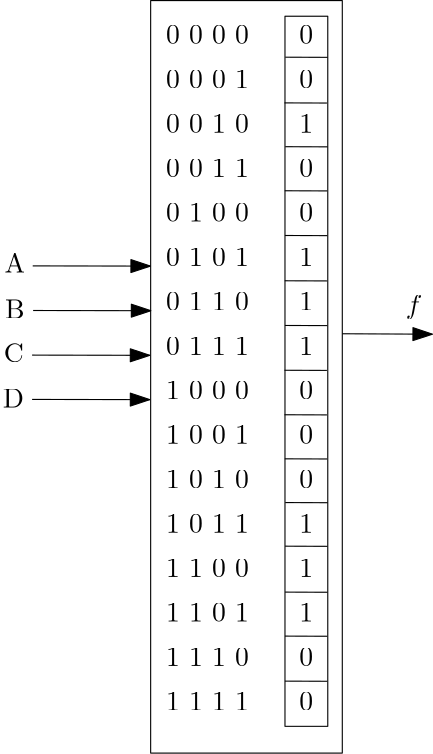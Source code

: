<?xml version="1.0"?>
<!DOCTYPE ipe SYSTEM "ipe.dtd">
<ipe version="70218" creator="Ipe 7.2.28">
<info created="D:20241025205302" modified="D:20241025212500"/>
<ipestyle name="basic">
<symbol name="arrow/arc(spx)">
<path stroke="sym-stroke" fill="sym-stroke" pen="sym-pen">
0 0 m
-1 0.333 l
-1 -0.333 l
h
</path>
</symbol>
<symbol name="arrow/farc(spx)">
<path stroke="sym-stroke" fill="white" pen="sym-pen">
0 0 m
-1 0.333 l
-1 -0.333 l
h
</path>
</symbol>
<symbol name="arrow/ptarc(spx)">
<path stroke="sym-stroke" fill="sym-stroke" pen="sym-pen">
0 0 m
-1 0.333 l
-0.8 0 l
-1 -0.333 l
h
</path>
</symbol>
<symbol name="arrow/fptarc(spx)">
<path stroke="sym-stroke" fill="white" pen="sym-pen">
0 0 m
-1 0.333 l
-0.8 0 l
-1 -0.333 l
h
</path>
</symbol>
<symbol name="mark/circle(sx)" transformations="translations">
<path fill="sym-stroke">
0.6 0 0 0.6 0 0 e
0.4 0 0 0.4 0 0 e
</path>
</symbol>
<symbol name="mark/disk(sx)" transformations="translations">
<path fill="sym-stroke">
0.6 0 0 0.6 0 0 e
</path>
</symbol>
<symbol name="mark/fdisk(sfx)" transformations="translations">
<group>
<path fill="sym-fill">
0.5 0 0 0.5 0 0 e
</path>
<path fill="sym-stroke" fillrule="eofill">
0.6 0 0 0.6 0 0 e
0.4 0 0 0.4 0 0 e
</path>
</group>
</symbol>
<symbol name="mark/box(sx)" transformations="translations">
<path fill="sym-stroke" fillrule="eofill">
-0.6 -0.6 m
0.6 -0.6 l
0.6 0.6 l
-0.6 0.6 l
h
-0.4 -0.4 m
0.4 -0.4 l
0.4 0.4 l
-0.4 0.4 l
h
</path>
</symbol>
<symbol name="mark/square(sx)" transformations="translations">
<path fill="sym-stroke">
-0.6 -0.6 m
0.6 -0.6 l
0.6 0.6 l
-0.6 0.6 l
h
</path>
</symbol>
<symbol name="mark/fsquare(sfx)" transformations="translations">
<group>
<path fill="sym-fill">
-0.5 -0.5 m
0.5 -0.5 l
0.5 0.5 l
-0.5 0.5 l
h
</path>
<path fill="sym-stroke" fillrule="eofill">
-0.6 -0.6 m
0.6 -0.6 l
0.6 0.6 l
-0.6 0.6 l
h
-0.4 -0.4 m
0.4 -0.4 l
0.4 0.4 l
-0.4 0.4 l
h
</path>
</group>
</symbol>
<symbol name="mark/cross(sx)" transformations="translations">
<group>
<path fill="sym-stroke">
-0.43 -0.57 m
0.57 0.43 l
0.43 0.57 l
-0.57 -0.43 l
h
</path>
<path fill="sym-stroke">
-0.43 0.57 m
0.57 -0.43 l
0.43 -0.57 l
-0.57 0.43 l
h
</path>
</group>
</symbol>
<symbol name="arrow/fnormal(spx)">
<path stroke="sym-stroke" fill="white" pen="sym-pen">
0 0 m
-1 0.333 l
-1 -0.333 l
h
</path>
</symbol>
<symbol name="arrow/pointed(spx)">
<path stroke="sym-stroke" fill="sym-stroke" pen="sym-pen">
0 0 m
-1 0.333 l
-0.8 0 l
-1 -0.333 l
h
</path>
</symbol>
<symbol name="arrow/fpointed(spx)">
<path stroke="sym-stroke" fill="white" pen="sym-pen">
0 0 m
-1 0.333 l
-0.8 0 l
-1 -0.333 l
h
</path>
</symbol>
<symbol name="arrow/linear(spx)">
<path stroke="sym-stroke" pen="sym-pen">
-1 0.333 m
0 0 l
-1 -0.333 l
</path>
</symbol>
<symbol name="arrow/fdouble(spx)">
<path stroke="sym-stroke" fill="white" pen="sym-pen">
0 0 m
-1 0.333 l
-1 -0.333 l
h
-1 0 m
-2 0.333 l
-2 -0.333 l
h
</path>
</symbol>
<symbol name="arrow/double(spx)">
<path stroke="sym-stroke" fill="sym-stroke" pen="sym-pen">
0 0 m
-1 0.333 l
-1 -0.333 l
h
-1 0 m
-2 0.333 l
-2 -0.333 l
h
</path>
</symbol>
<symbol name="arrow/mid-normal(spx)">
<path stroke="sym-stroke" fill="sym-stroke" pen="sym-pen">
0.5 0 m
-0.5 0.333 l
-0.5 -0.333 l
h
</path>
</symbol>
<symbol name="arrow/mid-fnormal(spx)">
<path stroke="sym-stroke" fill="white" pen="sym-pen">
0.5 0 m
-0.5 0.333 l
-0.5 -0.333 l
h
</path>
</symbol>
<symbol name="arrow/mid-pointed(spx)">
<path stroke="sym-stroke" fill="sym-stroke" pen="sym-pen">
0.5 0 m
-0.5 0.333 l
-0.3 0 l
-0.5 -0.333 l
h
</path>
</symbol>
<symbol name="arrow/mid-fpointed(spx)">
<path stroke="sym-stroke" fill="white" pen="sym-pen">
0.5 0 m
-0.5 0.333 l
-0.3 0 l
-0.5 -0.333 l
h
</path>
</symbol>
<symbol name="arrow/mid-double(spx)">
<path stroke="sym-stroke" fill="sym-stroke" pen="sym-pen">
1 0 m
0 0.333 l
0 -0.333 l
h
0 0 m
-1 0.333 l
-1 -0.333 l
h
</path>
</symbol>
<symbol name="arrow/mid-fdouble(spx)">
<path stroke="sym-stroke" fill="white" pen="sym-pen">
1 0 m
0 0.333 l
0 -0.333 l
h
0 0 m
-1 0.333 l
-1 -0.333 l
h
</path>
</symbol>
<anglesize name="22.5 deg" value="22.5"/>
<anglesize name="30 deg" value="30"/>
<anglesize name="45 deg" value="45"/>
<anglesize name="60 deg" value="60"/>
<anglesize name="90 deg" value="90"/>
<arrowsize name="large" value="10"/>
<arrowsize name="small" value="5"/>
<arrowsize name="tiny" value="3"/>
<color name="blue" value="0 0 1"/>
<color name="brown" value="0.647 0.165 0.165"/>
<color name="darkblue" value="0 0 0.545"/>
<color name="darkcyan" value="0 0.545 0.545"/>
<color name="darkgray" value="0.663"/>
<color name="darkgreen" value="0 0.392 0"/>
<color name="darkmagenta" value="0.545 0 0.545"/>
<color name="darkorange" value="1 0.549 0"/>
<color name="darkred" value="0.545 0 0"/>
<color name="gold" value="1 0.843 0"/>
<color name="gray" value="0.745"/>
<color name="green" value="0 1 0"/>
<color name="lightblue" value="0.678 0.847 0.902"/>
<color name="lightcyan" value="0.878 1 1"/>
<color name="lightgray" value="0.827"/>
<color name="lightgreen" value="0.565 0.933 0.565"/>
<color name="lightyellow" value="1 1 0.878"/>
<color name="navy" value="0 0 0.502"/>
<color name="orange" value="1 0.647 0"/>
<color name="pink" value="1 0.753 0.796"/>
<color name="purple" value="0.627 0.125 0.941"/>
<color name="red" value="1 0 0"/>
<color name="seagreen" value="0.18 0.545 0.341"/>
<color name="turquoise" value="0.251 0.878 0.816"/>
<color name="violet" value="0.933 0.51 0.933"/>
<color name="yellow" value="1 1 0"/>
<dashstyle name="dash dot dotted" value="[4 2 1 2 1 2] 0"/>
<dashstyle name="dash dotted" value="[4 2 1 2] 0"/>
<dashstyle name="dashed" value="[4] 0"/>
<dashstyle name="dotted" value="[1 3] 0"/>
<gridsize name="10 pts (~3.5 mm)" value="10"/>
<gridsize name="14 pts (~5 mm)" value="14"/>
<gridsize name="16 pts (~6 mm)" value="16"/>
<gridsize name="20 pts (~7 mm)" value="20"/>
<gridsize name="28 pts (~10 mm)" value="28"/>
<gridsize name="32 pts (~12 mm)" value="32"/>
<gridsize name="4 pts" value="4"/>
<gridsize name="56 pts (~20 mm)" value="56"/>
<gridsize name="8 pts (~3 mm)" value="8"/>
<opacity name="10%" value="0.1"/>
<opacity name="30%" value="0.3"/>
<opacity name="50%" value="0.5"/>
<opacity name="75%" value="0.75"/>
<pen name="fat" value="1.2"/>
<pen name="heavier" value="0.8"/>
<pen name="ultrafat" value="2"/>
<symbolsize name="large" value="5"/>
<symbolsize name="small" value="2"/>
<symbolsize name="tiny" value="1.1"/>
<textsize name="Huge" value="\Huge"/>
<textsize name="LARGE" value="\LARGE"/>
<textsize name="Large" value="\Large"/>
<textsize name="footnote" value="\footnotesize"/>
<textsize name="huge" value="\huge"/>
<textsize name="large" value="\large"/>
<textsize name="script" value="\scriptsize"/>
<textsize name="small" value="\small"/>
<textsize name="tiny" value="\tiny"/>
<textstyle name="center" begin="\begin{center}" end="\end{center}"/>
<textstyle name="item" begin="\begin{itemize}\item{}" end="\end{itemize}"/>
<textstyle name="itemize" begin="\begin{itemize}" end="\end{itemize}"/>
<tiling name="falling" angle="-60" step="4" width="1"/>
<tiling name="rising" angle="30" step="4" width="1"/>
</ipestyle>
<page>
<layer name="alpha"/>
<view layers="alpha" active="alpha"/>
<text layer="alpha" transformations="translations" pos="176 720" stroke="black" type="label" width="29.888" height="6.42" depth="0" valign="baseline">0 0 0 0</text>
<text transformations="translations" pos="176 704" stroke="black" type="label" width="33.209" height="6.42" depth="0" valign="baseline">0 0 0 1
</text>
<text transformations="translations" pos="176 688" stroke="black" type="label" width="29.888" height="6.42" depth="0" valign="baseline">0 0 1 0</text>
<text transformations="translations" pos="176 672" stroke="black" type="label" width="29.888" height="6.42" depth="0" valign="baseline">0 0 1 1</text>
<text transformations="translations" pos="176 656" stroke="black" type="label" width="29.888" height="6.42" depth="0" valign="baseline">0 1 0 0</text>
<text transformations="translations" pos="176 640" stroke="black" type="label" width="29.888" height="6.42" depth="0" valign="baseline">0 1 0 1</text>
<text transformations="translations" pos="176 624" stroke="black" type="label" width="29.888" height="6.42" depth="0" valign="baseline">0 1 1 0</text>
<text transformations="translations" pos="176 608" stroke="black" type="label" width="29.888" height="6.42" depth="0" valign="baseline">0 1 1 1</text>
<text transformations="translations" pos="176 592" stroke="black" type="label" width="29.888" height="6.42" depth="0" valign="baseline">1 0 0 0</text>
<text transformations="translations" pos="176 576" stroke="black" type="label" width="29.888" height="6.42" depth="0" valign="baseline">1 0 0 1</text>
<text transformations="translations" pos="176 560" stroke="black" type="label" width="29.888" height="6.42" depth="0" valign="baseline">1 0 1 0</text>
<text transformations="translations" pos="176 544" stroke="black" type="label" width="29.888" height="6.42" depth="0" valign="baseline">1 0 1 1</text>
<text transformations="translations" pos="176 528" stroke="black" type="label" width="29.888" height="6.42" depth="0" valign="baseline">1 1 0 0</text>
<text transformations="translations" pos="176 512" stroke="black" type="label" width="29.888" height="6.42" depth="0" valign="baseline">1 1 0 1</text>
<text transformations="translations" pos="176 496" stroke="black" type="label" width="29.888" height="6.42" depth="0" valign="baseline">1 1 1 0</text>
<text transformations="translations" pos="176 480" stroke="black" type="label" width="29.888" height="6.42" depth="0" valign="baseline">1 1 1 1</text>
<text transformations="translations" pos="224 720" stroke="black" type="label" width="4.981" height="6.42" depth="0" valign="baseline">0</text>
<text transformations="translations" pos="224 704" stroke="black" type="label" width="4.981" height="6.42" depth="0" valign="baseline">0</text>
<text transformations="translations" pos="224 688" stroke="black" type="label" width="4.981" height="6.42" depth="0" valign="baseline">1</text>
<text transformations="translations" pos="224 672" stroke="black" type="label" width="4.981" height="6.42" depth="0" valign="baseline">0</text>
<text transformations="translations" pos="224 656" stroke="black" type="label" width="4.981" height="6.42" depth="0" valign="baseline">0</text>
<text transformations="translations" pos="224 640" stroke="black" type="label" width="4.981" height="6.42" depth="0" valign="baseline">1</text>
<text transformations="translations" pos="224 624" stroke="black" type="label" width="4.981" height="6.42" depth="0" valign="baseline">1</text>
<text transformations="translations" pos="224 608" stroke="black" type="label" width="4.981" height="6.42" depth="0" valign="baseline">1</text>
<text transformations="translations" pos="224 592" stroke="black" type="label" width="4.981" height="6.42" depth="0" valign="baseline">0</text>
<text transformations="translations" pos="224 576" stroke="black" type="label" width="4.981" height="6.42" depth="0" valign="baseline">0</text>
<text transformations="translations" pos="224 560" stroke="black" type="label" width="4.981" height="6.42" depth="0" valign="baseline">0</text>
<text transformations="translations" pos="224 544" stroke="black" type="label" width="4.981" height="6.42" depth="0" valign="baseline">1</text>
<text transformations="translations" pos="224 528" stroke="black" type="label" width="4.981" height="6.42" depth="0" valign="baseline">1</text>
<text transformations="translations" pos="224 512" stroke="black" type="label" width="4.981" height="6.42" depth="0" valign="baseline">1</text>
<text transformations="translations" pos="224 496" stroke="black" type="label" width="4.981" height="6.42" depth="0" valign="baseline">0</text>
<text transformations="translations" pos="224 480" stroke="black" type="label" width="4.981" height="6.42" depth="0" valign="baseline">0</text>
<path matrix="1 0 0 1 0.475101 1.78163" stroke="black">
233.784 728.133 m
233.784 472.493 l
218.379 472.493 l
218.379 728.133 l
h
</path>
<path stroke="black">
170.497 735.559 m
170.497 464.648 l
239.489 464.648 l
239.489 735.559 l
h
</path>
<path stroke="black">
218.944 715.168 m
234.222 715.114 l
</path>
<path matrix="1 0 0 1 -0.266424 -16.4491" stroke="black">
218.944 715.168 m
234.222 715.114 l
</path>
<path matrix="1 0 0 1 -0.00025961 -32.2193" stroke="black">
218.944 715.168 m
234.222 715.114 l
</path>
<path matrix="1 0 0 1 -0.159958 -48.0827" stroke="black">
218.944 715.168 m
234.222 715.114 l
</path>
<path matrix="1 0 0 1 -0.106725 -64.1857" stroke="black">
218.944 715.168 m
234.222 715.114 l
</path>
<path matrix="1 0 0 1 -0.159958 -80.4882" stroke="black">
218.944 715.168 m
234.222 715.114 l
</path>
<path matrix="1 0 0 1 -0.106376 -96.5763" stroke="black">
218.944 715.168 m
234.222 715.114 l
</path>
<path matrix="1 0 0 1 -0.269952 -112.702" stroke="black">
218.944 715.168 m
234.222 715.114 l
</path>
<path matrix="1 0 0 1 -0.269952 -128.719" stroke="black">
218.944 715.168 m
234.222 715.114 l
</path>
<path matrix="1 0 0 1 -0.160901 -144.586" stroke="black">
218.944 715.168 m
234.222 715.114 l
</path>
<path matrix="1 0 0 1 0.00267476 -160.33" stroke="black">
218.944 715.168 m
234.222 715.114 l
</path>
<path matrix="1 0 0 1 -0.0518506 -176.033" stroke="black">
218.944 715.168 m
234.222 715.114 l
</path>
<path matrix="1 0 0 1 -0.0518506 -192.568" stroke="black">
218.944 715.168 m
234.222 715.114 l
</path>
<path matrix="1 0 0 1 -0.106376 -208.408" stroke="black">
218.944 715.168 m
234.222 715.114 l
</path>
<path matrix="1 0 0 1 -0.106376 -224.615" stroke="black">
218.944 715.168 m
234.222 715.114 l
</path>
<path stroke="black" arrow="normal/normal">
128.038 640.038 m
170.4 639.964 l
</path>
<path matrix="1 0 0 1 0.147582 -16.0603" stroke="black" arrow="normal/normal">
128.038 640.038 m
170.4 639.964 l
</path>
<path matrix="1 0 0 1 -0.220779 -32.1208" stroke="black" arrow="normal/normal">
128.038 640.038 m
170.4 639.964 l
</path>
<path matrix="1 0 0 1 -0.220779 -48.0709" stroke="black" arrow="normal/normal">
128.038 640.038 m
170.4 639.964 l
</path>
<text matrix="1 0 0 1 -1.92964 -3.85928" transformations="translations" pos="119.796 641.488" stroke="black" type="label" width="7.472" height="6.808" depth="0" valign="baseline">A</text>
<text matrix="1 0 0 1 -4.7035 -5.54772" transformations="translations" pos="122.811 626.654" stroke="black" type="label" width="7.057" height="6.808" depth="0" valign="baseline">B</text>
<text matrix="1 0 0 1 -4.5829 -4.5829" transformations="translations" pos="122.208 609.89" stroke="black" type="label" width="7.195" height="6.808" depth="0" valign="baseline">C</text>
<text matrix="1 0 0 1 -7.47736 -5.66832" transformations="translations" pos="124.74 594.694" stroke="black" type="label" width="7.61" height="6.808" depth="0" valign="baseline">D</text>
<path stroke="black" arrow="normal/normal">
239.51 615.609 m
271.926 615.446 l
</path>
<text transformations="translations" pos="262.315 622.857" stroke="black" type="label" width="5.95" height="6.926" depth="1.93" valign="baseline">$f$</text>
</page>
</ipe>
